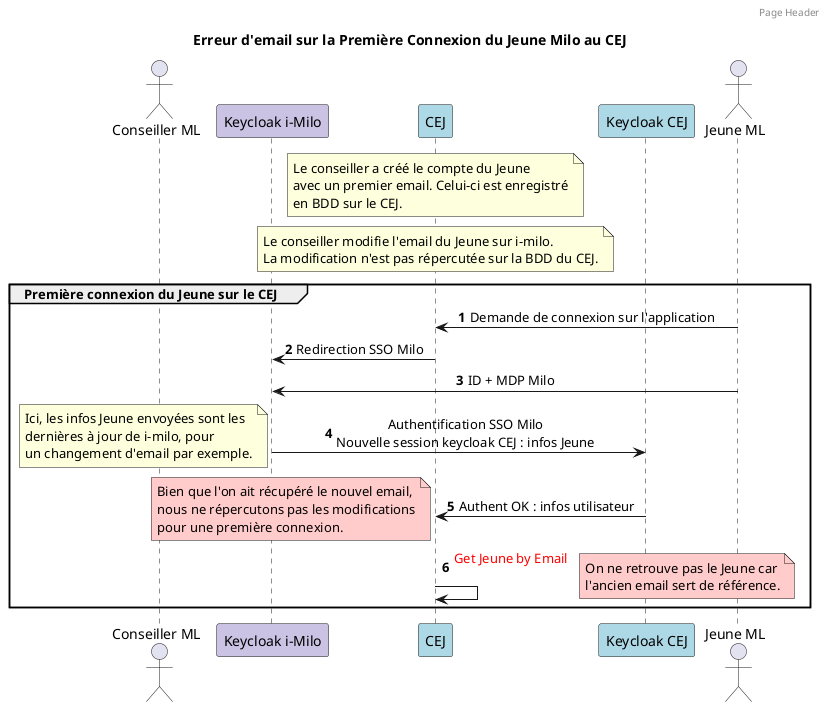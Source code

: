 @startuml

skinparam backgroundColor white

actor "Conseiller ML" as conseiller
participant "Keycloak i-Milo" as kckMilo 	#CBC3E3
participant "CEJ" as cej #ADD8E6
participant "Keycloak CEJ" as kckCej #ADD8E6
actor "Jeune ML" as jeune

header Page Header

title Erreur d'email sur la Première Connexion du Jeune Milo au CEJ

autonumber

note over cej  : Le conseiller a créé le compte du Jeune\navec un premier email. Celui-ci est enregistré\nen BDD sur le CEJ.
note over cej : Le conseiller modifie l'email du Jeune sur i-milo.\nLa modification n'est pas répercutée sur la BDD du CEJ.

group Première connexion du Jeune sur le CEJ
skinparam sequenceMessageAlign center
jeune -> cej : Demande de connexion sur l'application
cej -> kckMilo : Redirection SSO Milo
jeune -> kckMilo : ID + MDP Milo
kckMilo -> kckCej : Authentification SSO Milo\nNouvelle session keycloak CEJ : infos Jeune
note left : Ici, les infos Jeune envoyées sont les\ndernières à jour de i-milo, pour\nun changement d'email par exemple.
kckCej -> cej : Authent OK : infos utilisateur
note left #ffcccb : Bien que l'on ait récupéré le nouvel email,\nnous ne répercutons pas les modifications\npour une première connexion.
cej -> cej : <color:red>Get Jeune by Email\n
note right #ffcccb : On ne retrouve pas le Jeune car\nl'ancien email sert de référence.

end
@enduml